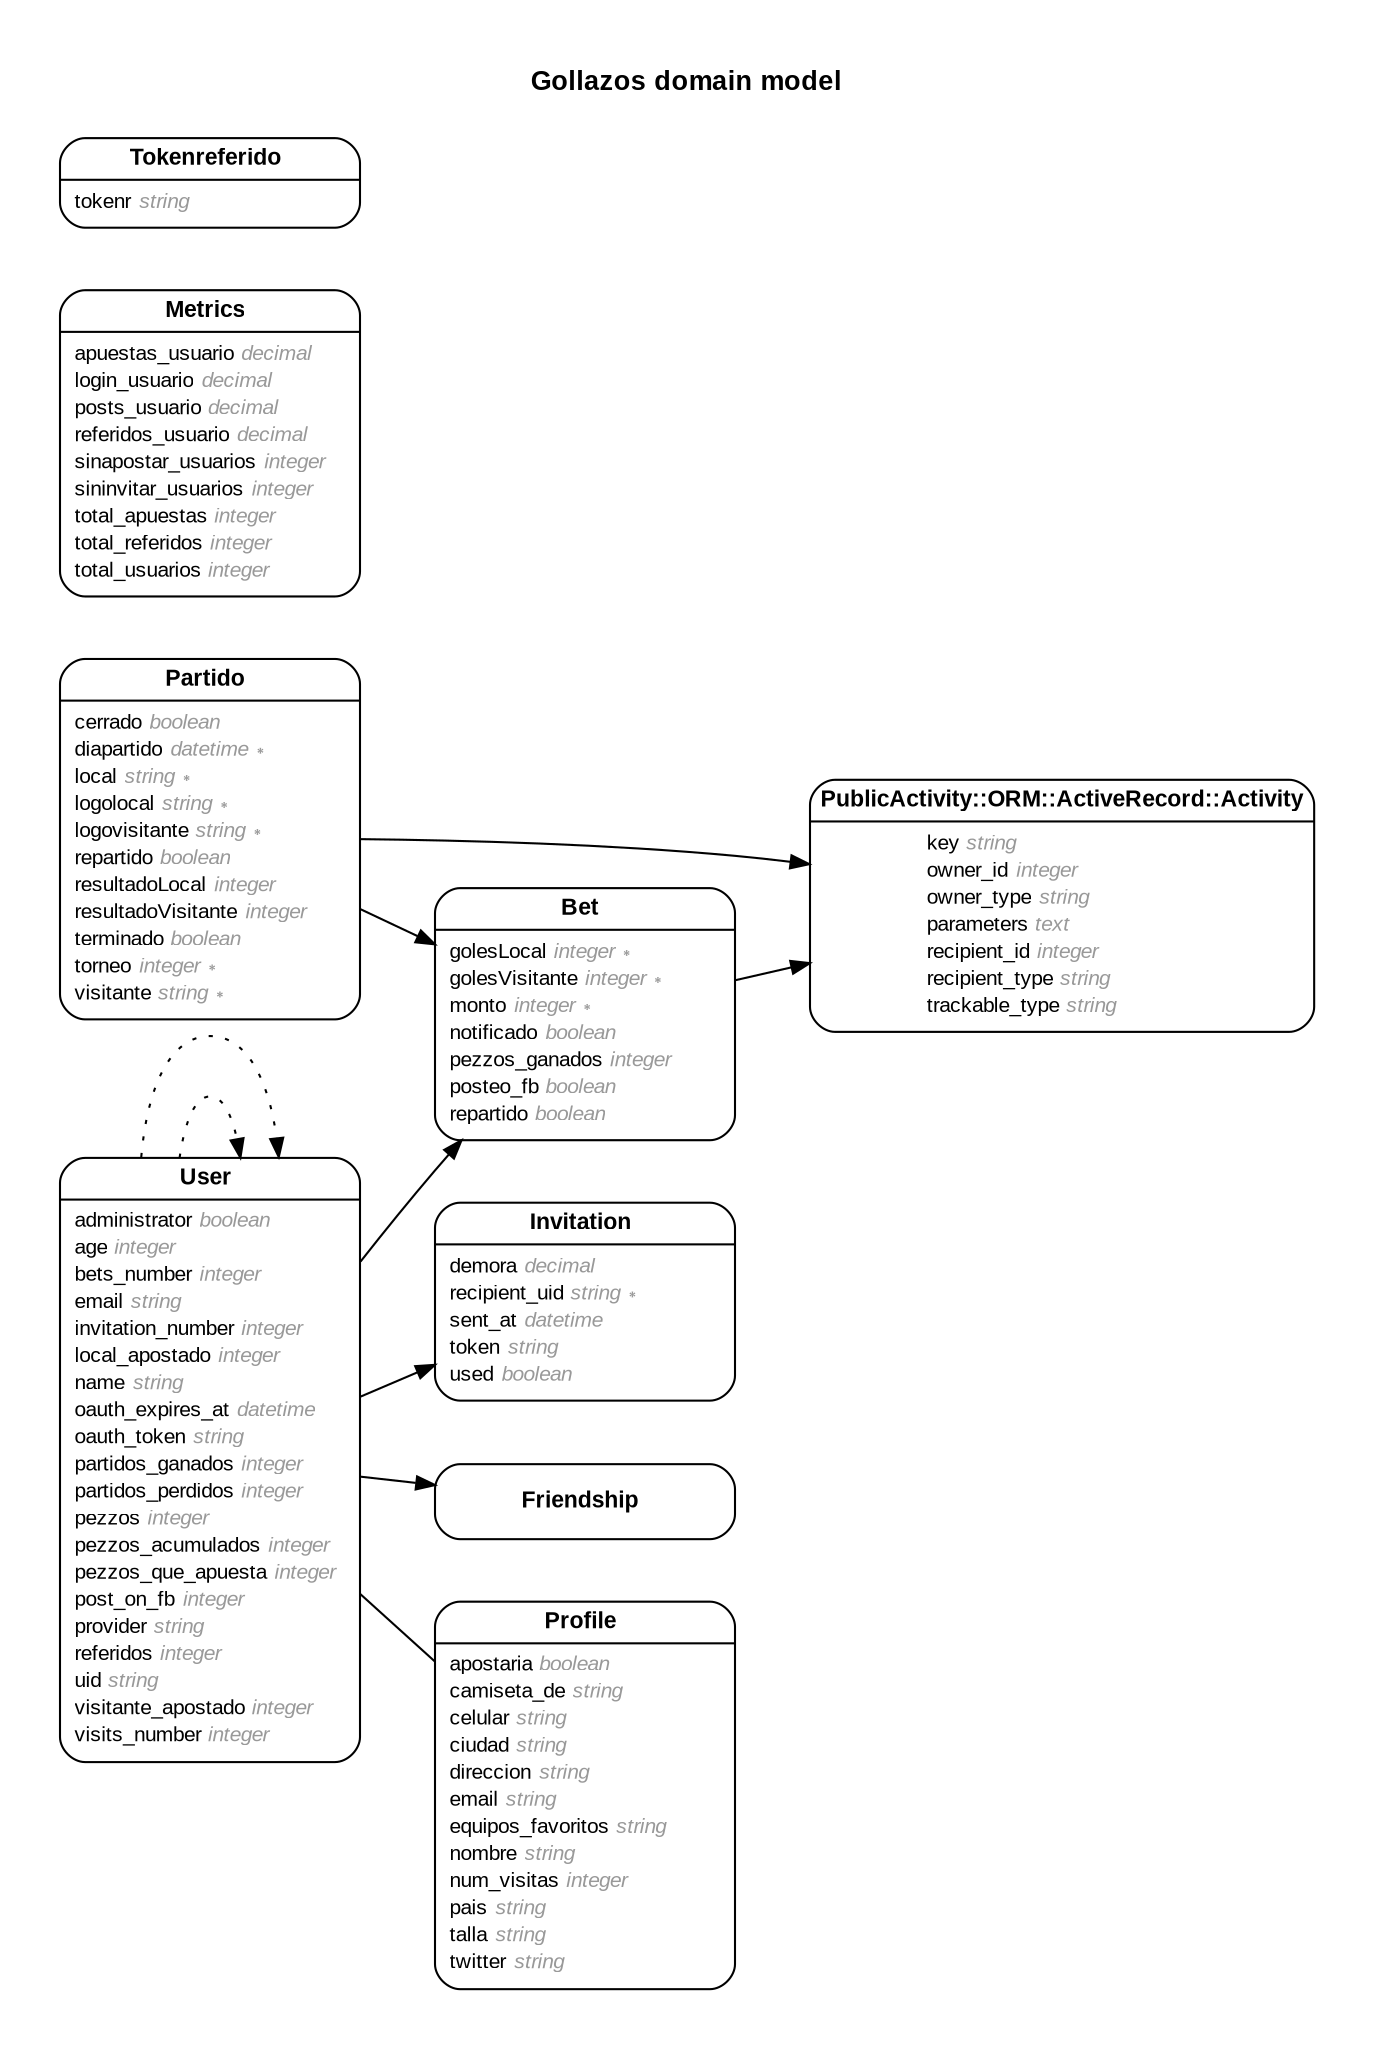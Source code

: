 digraph Gollazos {
rankdir = "LR";
ranksep = "0.5";
nodesep = "0.4";
pad = "0.4,0.4";
margin = "0,0";
concentrate = "true";
labelloc = "t";
fontsize = "13";
fontname = "Arial Bold";
node[ shape  =  "Mrecord" , fontsize  =  "10" , fontname  =  "Arial" , margin  =  "0.07,0.05" , penwidth  =  "1.0"];
edge[ fontname  =  "Arial" , fontsize  =  "7" , dir  =  "both" , arrowsize  =  "0.9" , penwidth  =  "1.0" , labelangle  =  "32" , labeldistance  =  "1.8"];
label = "Gollazos domain model\n\n";
m_Bet [label = <<table border="0" align="center" cellspacing="0.5" cellpadding="0" width="134">
  <tr><td align="center" valign="bottom" width="130"><font face="Arial Bold" point-size="11">Bet</font></td></tr>
</table>
|
<table border="0" align="left" cellspacing="2" cellpadding="0" width="134">
  <tr><td align="left" width="130" port="golesLocal">golesLocal <font face="Arial Italic" color="grey60">integer ∗</font></td></tr>
  <tr><td align="left" width="130" port="golesVisitante">golesVisitante <font face="Arial Italic" color="grey60">integer ∗</font></td></tr>
  <tr><td align="left" width="130" port="monto">monto <font face="Arial Italic" color="grey60">integer ∗</font></td></tr>
  <tr><td align="left" width="130" port="notificado">notificado <font face="Arial Italic" color="grey60">boolean</font></td></tr>
  <tr><td align="left" width="130" port="pezzos_ganados">pezzos_ganados <font face="Arial Italic" color="grey60">integer</font></td></tr>
  <tr><td align="left" width="130" port="posteo_fb">posteo_fb <font face="Arial Italic" color="grey60">boolean</font></td></tr>
  <tr><td align="left" width="130" port="repartido">repartido <font face="Arial Italic" color="grey60">boolean</font></td></tr>
</table>
>];
m_Friendship [label = <<table border="0" align="center" cellspacing="0.5" cellpadding="0" width="134">
  <tr><td align="center" valign="bottom" width="130"><font face="Arial Bold" point-size="11">Friendship</font></td></tr>
</table>
>];
m_Invitation [label = <<table border="0" align="center" cellspacing="0.5" cellpadding="0" width="134">
  <tr><td align="center" valign="bottom" width="130"><font face="Arial Bold" point-size="11">Invitation</font></td></tr>
</table>
|
<table border="0" align="left" cellspacing="2" cellpadding="0" width="134">
  <tr><td align="left" width="130" port="demora">demora <font face="Arial Italic" color="grey60">decimal</font></td></tr>
  <tr><td align="left" width="130" port="recipient_uid">recipient_uid <font face="Arial Italic" color="grey60">string ∗</font></td></tr>
  <tr><td align="left" width="130" port="sent_at">sent_at <font face="Arial Italic" color="grey60">datetime</font></td></tr>
  <tr><td align="left" width="130" port="token">token <font face="Arial Italic" color="grey60">string</font></td></tr>
  <tr><td align="left" width="130" port="used">used <font face="Arial Italic" color="grey60">boolean</font></td></tr>
</table>
>];
m_Metrics [label = <<table border="0" align="center" cellspacing="0.5" cellpadding="0" width="134">
  <tr><td align="center" valign="bottom" width="130"><font face="Arial Bold" point-size="11">Metrics</font></td></tr>
</table>
|
<table border="0" align="left" cellspacing="2" cellpadding="0" width="134">
  <tr><td align="left" width="130" port="apuestas_usuario">apuestas_usuario <font face="Arial Italic" color="grey60">decimal</font></td></tr>
  <tr><td align="left" width="130" port="login_usuario">login_usuario <font face="Arial Italic" color="grey60">decimal</font></td></tr>
  <tr><td align="left" width="130" port="posts_usuario">posts_usuario <font face="Arial Italic" color="grey60">decimal</font></td></tr>
  <tr><td align="left" width="130" port="referidos_usuario">referidos_usuario <font face="Arial Italic" color="grey60">decimal</font></td></tr>
  <tr><td align="left" width="130" port="sinapostar_usuarios">sinapostar_usuarios <font face="Arial Italic" color="grey60">integer</font></td></tr>
  <tr><td align="left" width="130" port="sininvitar_usuarios">sininvitar_usuarios <font face="Arial Italic" color="grey60">integer</font></td></tr>
  <tr><td align="left" width="130" port="total_apuestas">total_apuestas <font face="Arial Italic" color="grey60">integer</font></td></tr>
  <tr><td align="left" width="130" port="total_referidos">total_referidos <font face="Arial Italic" color="grey60">integer</font></td></tr>
  <tr><td align="left" width="130" port="total_usuarios">total_usuarios <font face="Arial Italic" color="grey60">integer</font></td></tr>
</table>
>];
m_Partido [label = <<table border="0" align="center" cellspacing="0.5" cellpadding="0" width="134">
  <tr><td align="center" valign="bottom" width="130"><font face="Arial Bold" point-size="11">Partido</font></td></tr>
</table>
|
<table border="0" align="left" cellspacing="2" cellpadding="0" width="134">
  <tr><td align="left" width="130" port="cerrado">cerrado <font face="Arial Italic" color="grey60">boolean</font></td></tr>
  <tr><td align="left" width="130" port="diapartido">diapartido <font face="Arial Italic" color="grey60">datetime ∗</font></td></tr>
  <tr><td align="left" width="130" port="local">local <font face="Arial Italic" color="grey60">string ∗</font></td></tr>
  <tr><td align="left" width="130" port="logolocal">logolocal <font face="Arial Italic" color="grey60">string ∗</font></td></tr>
  <tr><td align="left" width="130" port="logovisitante">logovisitante <font face="Arial Italic" color="grey60">string ∗</font></td></tr>
  <tr><td align="left" width="130" port="repartido">repartido <font face="Arial Italic" color="grey60">boolean</font></td></tr>
  <tr><td align="left" width="130" port="resultadoLocal">resultadoLocal <font face="Arial Italic" color="grey60">integer</font></td></tr>
  <tr><td align="left" width="130" port="resultadoVisitante">resultadoVisitante <font face="Arial Italic" color="grey60">integer</font></td></tr>
  <tr><td align="left" width="130" port="terminado">terminado <font face="Arial Italic" color="grey60">boolean</font></td></tr>
  <tr><td align="left" width="130" port="torneo">torneo <font face="Arial Italic" color="grey60">integer ∗</font></td></tr>
  <tr><td align="left" width="130" port="visitante">visitante <font face="Arial Italic" color="grey60">string ∗</font></td></tr>
</table>
>];
m_Profile [label = <<table border="0" align="center" cellspacing="0.5" cellpadding="0" width="134">
  <tr><td align="center" valign="bottom" width="130"><font face="Arial Bold" point-size="11">Profile</font></td></tr>
</table>
|
<table border="0" align="left" cellspacing="2" cellpadding="0" width="134">
  <tr><td align="left" width="130" port="apostaria">apostaria <font face="Arial Italic" color="grey60">boolean</font></td></tr>
  <tr><td align="left" width="130" port="camiseta_de">camiseta_de <font face="Arial Italic" color="grey60">string</font></td></tr>
  <tr><td align="left" width="130" port="celular">celular <font face="Arial Italic" color="grey60">string</font></td></tr>
  <tr><td align="left" width="130" port="ciudad">ciudad <font face="Arial Italic" color="grey60">string</font></td></tr>
  <tr><td align="left" width="130" port="direccion">direccion <font face="Arial Italic" color="grey60">string</font></td></tr>
  <tr><td align="left" width="130" port="email">email <font face="Arial Italic" color="grey60">string</font></td></tr>
  <tr><td align="left" width="130" port="equipos_favoritos">equipos_favoritos <font face="Arial Italic" color="grey60">string</font></td></tr>
  <tr><td align="left" width="130" port="nombre">nombre <font face="Arial Italic" color="grey60">string</font></td></tr>
  <tr><td align="left" width="130" port="num_visitas">num_visitas <font face="Arial Italic" color="grey60">integer</font></td></tr>
  <tr><td align="left" width="130" port="pais">pais <font face="Arial Italic" color="grey60">string</font></td></tr>
  <tr><td align="left" width="130" port="talla">talla <font face="Arial Italic" color="grey60">string</font></td></tr>
  <tr><td align="left" width="130" port="twitter">twitter <font face="Arial Italic" color="grey60">string</font></td></tr>
</table>
>];
"m_PublicActivity::ORM::ActiveRecord::Activity" [label = <<table border="0" align="center" cellspacing="0.5" cellpadding="0" width="134">
  <tr><td align="center" valign="bottom" width="130"><font face="Arial Bold" point-size="11">PublicActivity::ORM::ActiveRecord::Activity</font></td></tr>
</table>
|
<table border="0" align="left" cellspacing="2" cellpadding="0" width="134">
  <tr><td align="left" width="130" port="key">key <font face="Arial Italic" color="grey60">string</font></td></tr>
  <tr><td align="left" width="130" port="owner_id">owner_id <font face="Arial Italic" color="grey60">integer</font></td></tr>
  <tr><td align="left" width="130" port="owner_type">owner_type <font face="Arial Italic" color="grey60">string</font></td></tr>
  <tr><td align="left" width="130" port="parameters">parameters <font face="Arial Italic" color="grey60">text</font></td></tr>
  <tr><td align="left" width="130" port="recipient_id">recipient_id <font face="Arial Italic" color="grey60">integer</font></td></tr>
  <tr><td align="left" width="130" port="recipient_type">recipient_type <font face="Arial Italic" color="grey60">string</font></td></tr>
  <tr><td align="left" width="130" port="trackable_type">trackable_type <font face="Arial Italic" color="grey60">string</font></td></tr>
</table>
>];
m_Tokenreferido [label = <<table border="0" align="center" cellspacing="0.5" cellpadding="0" width="134">
  <tr><td align="center" valign="bottom" width="130"><font face="Arial Bold" point-size="11">Tokenreferido</font></td></tr>
</table>
|
<table border="0" align="left" cellspacing="2" cellpadding="0" width="134">
  <tr><td align="left" width="130" port="tokenr">tokenr <font face="Arial Italic" color="grey60">string</font></td></tr>
</table>
>];
m_User [label = <<table border="0" align="center" cellspacing="0.5" cellpadding="0" width="134">
  <tr><td align="center" valign="bottom" width="130"><font face="Arial Bold" point-size="11">User</font></td></tr>
</table>
|
<table border="0" align="left" cellspacing="2" cellpadding="0" width="134">
  <tr><td align="left" width="130" port="administrator">administrator <font face="Arial Italic" color="grey60">boolean</font></td></tr>
  <tr><td align="left" width="130" port="age">age <font face="Arial Italic" color="grey60">integer</font></td></tr>
  <tr><td align="left" width="130" port="bets_number">bets_number <font face="Arial Italic" color="grey60">integer</font></td></tr>
  <tr><td align="left" width="130" port="email">email <font face="Arial Italic" color="grey60">string</font></td></tr>
  <tr><td align="left" width="130" port="invitation_number">invitation_number <font face="Arial Italic" color="grey60">integer</font></td></tr>
  <tr><td align="left" width="130" port="local_apostado">local_apostado <font face="Arial Italic" color="grey60">integer</font></td></tr>
  <tr><td align="left" width="130" port="name">name <font face="Arial Italic" color="grey60">string</font></td></tr>
  <tr><td align="left" width="130" port="oauth_expires_at">oauth_expires_at <font face="Arial Italic" color="grey60">datetime</font></td></tr>
  <tr><td align="left" width="130" port="oauth_token">oauth_token <font face="Arial Italic" color="grey60">string</font></td></tr>
  <tr><td align="left" width="130" port="partidos_ganados">partidos_ganados <font face="Arial Italic" color="grey60">integer</font></td></tr>
  <tr><td align="left" width="130" port="partidos_perdidos">partidos_perdidos <font face="Arial Italic" color="grey60">integer</font></td></tr>
  <tr><td align="left" width="130" port="pezzos">pezzos <font face="Arial Italic" color="grey60">integer</font></td></tr>
  <tr><td align="left" width="130" port="pezzos_acumulados">pezzos_acumulados <font face="Arial Italic" color="grey60">integer</font></td></tr>
  <tr><td align="left" width="130" port="pezzos_que_apuesta">pezzos_que_apuesta <font face="Arial Italic" color="grey60">integer</font></td></tr>
  <tr><td align="left" width="130" port="post_on_fb">post_on_fb <font face="Arial Italic" color="grey60">integer</font></td></tr>
  <tr><td align="left" width="130" port="provider">provider <font face="Arial Italic" color="grey60">string</font></td></tr>
  <tr><td align="left" width="130" port="referidos">referidos <font face="Arial Italic" color="grey60">integer</font></td></tr>
  <tr><td align="left" width="130" port="uid">uid <font face="Arial Italic" color="grey60">string</font></td></tr>
  <tr><td align="left" width="130" port="visitante_apostado">visitante_apostado <font face="Arial Italic" color="grey60">integer</font></td></tr>
  <tr><td align="left" width="130" port="visits_number">visits_number <font face="Arial Italic" color="grey60">integer</font></td></tr>
</table>
>];
  m_Partido -> m_Bet [arrowhead = "normal", arrowtail = "none", weight = "2"];
  m_User -> m_Bet [arrowhead = "normal", arrowtail = "none", weight = "2"];
  m_Bet -> "m_PublicActivity::ORM::ActiveRecord::Activity" [arrowhead = "normal", arrowtail = "none", weight = "1"];
  m_Partido -> "m_PublicActivity::ORM::ActiveRecord::Activity" [arrowhead = "normal", arrowtail = "none", weight = "1"];
  m_User -> m_Friendship [arrowhead = "normal", arrowtail = "none", weight = "2"];
  m_User -> m_Friendship [arrowhead = "normal", arrowtail = "none", weight = "2"];
  m_User -> m_Invitation [arrowhead = "normal", arrowtail = "none", weight = "2"];
  m_Invitation -> m_User [arrowhead = "none", arrowtail = "none", weight = "1"];
  m_Partido -> m_User [style = "dotted", arrowhead = "normal", arrowtail = "none", weight = "2", constraint = "false"];
  m_User -> m_Profile [arrowhead = "none", arrowtail = "none", weight = "1"];
  m_User -> m_User [style = "dotted", arrowhead = "normal", arrowtail = "none", weight = "1", constraint = "false"];
  m_User -> m_User [style = "dotted", arrowhead = "normal", arrowtail = "none", weight = "1", constraint = "false"];
}
